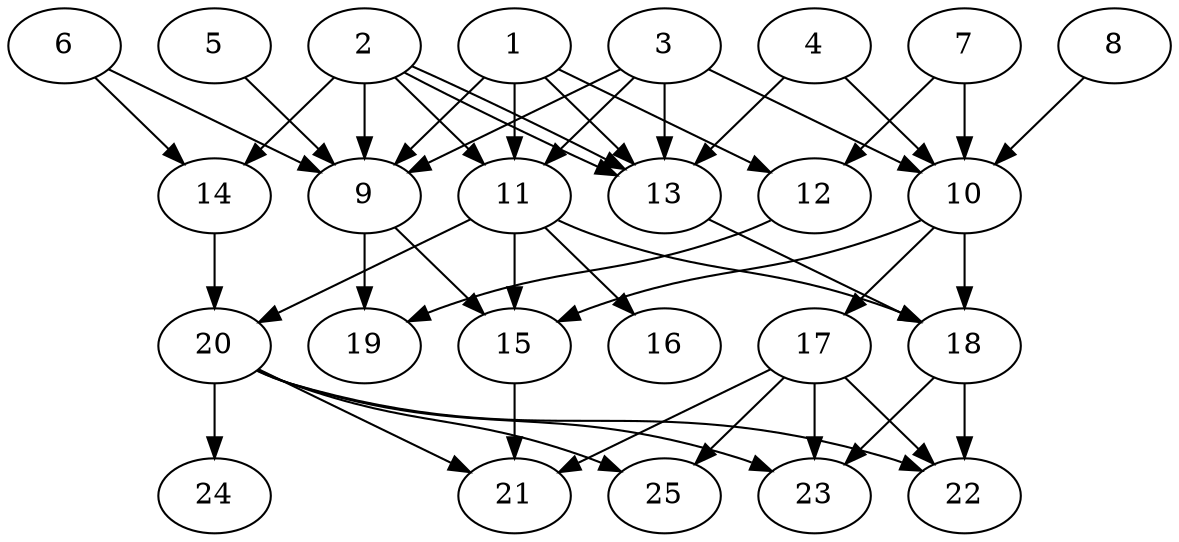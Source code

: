 // DAG automatically generated by daggen at Thu Oct  3 14:00:39 2019
// ./daggen --dot -n 25 --ccr 0.4 --fat 0.7 --regular 0.7 --density 0.6 --mindata 5242880 --maxdata 52428800 
digraph G {
  1 [size="36723200", alpha="0.13", expect_size="14689280"] 
  1 -> 9 [size ="14689280"]
  1 -> 11 [size ="14689280"]
  1 -> 12 [size ="14689280"]
  1 -> 13 [size ="14689280"]
  2 [size="79485440", alpha="0.17", expect_size="31794176"] 
  2 -> 9 [size ="31794176"]
  2 -> 11 [size ="31794176"]
  2 -> 13 [size ="31794176"]
  2 -> 13 [size ="31794176"]
  2 -> 14 [size ="31794176"]
  3 [size="28497920", alpha="0.08", expect_size="11399168"] 
  3 -> 9 [size ="11399168"]
  3 -> 10 [size ="11399168"]
  3 -> 11 [size ="11399168"]
  3 -> 13 [size ="11399168"]
  4 [size="79009280", alpha="0.01", expect_size="31603712"] 
  4 -> 10 [size ="31603712"]
  4 -> 13 [size ="31603712"]
  5 [size="130083840", alpha="0.02", expect_size="52033536"] 
  5 -> 9 [size ="52033536"]
  6 [size="53657600", alpha="0.04", expect_size="21463040"] 
  6 -> 9 [size ="21463040"]
  6 -> 14 [size ="21463040"]
  7 [size="91215360", alpha="0.11", expect_size="36486144"] 
  7 -> 10 [size ="36486144"]
  7 -> 12 [size ="36486144"]
  8 [size="107192320", alpha="0.04", expect_size="42876928"] 
  8 -> 10 [size ="42876928"]
  9 [size="29713920", alpha="0.09", expect_size="11885568"] 
  9 -> 15 [size ="11885568"]
  9 -> 19 [size ="11885568"]
  10 [size="82106880", alpha="0.10", expect_size="32842752"] 
  10 -> 15 [size ="32842752"]
  10 -> 17 [size ="32842752"]
  10 -> 18 [size ="32842752"]
  11 [size="16583680", alpha="0.04", expect_size="6633472"] 
  11 -> 15 [size ="6633472"]
  11 -> 16 [size ="6633472"]
  11 -> 18 [size ="6633472"]
  11 -> 20 [size ="6633472"]
  12 [size="91102720", alpha="0.05", expect_size="36441088"] 
  12 -> 19 [size ="36441088"]
  13 [size="75450880", alpha="0.06", expect_size="30180352"] 
  13 -> 18 [size ="30180352"]
  14 [size="121697280", alpha="0.13", expect_size="48678912"] 
  14 -> 20 [size ="48678912"]
  15 [size="129584640", alpha="0.06", expect_size="51833856"] 
  15 -> 21 [size ="51833856"]
  16 [size="25687040", alpha="0.18", expect_size="10274816"] 
  17 [size="49730560", alpha="0.07", expect_size="19892224"] 
  17 -> 21 [size ="19892224"]
  17 -> 22 [size ="19892224"]
  17 -> 23 [size ="19892224"]
  17 -> 25 [size ="19892224"]
  18 [size="114547200", alpha="0.11", expect_size="45818880"] 
  18 -> 22 [size ="45818880"]
  18 -> 23 [size ="45818880"]
  19 [size="22574080", alpha="0.02", expect_size="9029632"] 
  20 [size="75525120", alpha="0.15", expect_size="30210048"] 
  20 -> 21 [size ="30210048"]
  20 -> 22 [size ="30210048"]
  20 -> 23 [size ="30210048"]
  20 -> 24 [size ="30210048"]
  20 -> 25 [size ="30210048"]
  21 [size="15564800", alpha="0.11", expect_size="6225920"] 
  22 [size="38174720", alpha="0.20", expect_size="15269888"] 
  23 [size="66347520", alpha="0.10", expect_size="26539008"] 
  24 [size="102520320", alpha="0.12", expect_size="41008128"] 
  25 [size="63511040", alpha="0.14", expect_size="25404416"] 
}
